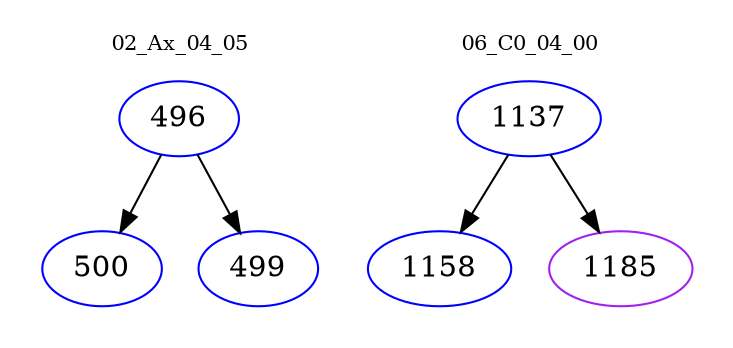 digraph{
subgraph cluster_0 {
color = white
label = "02_Ax_04_05";
fontsize=10;
T0_496 [label="496", color="blue"]
T0_496 -> T0_500 [color="black"]
T0_500 [label="500", color="blue"]
T0_496 -> T0_499 [color="black"]
T0_499 [label="499", color="blue"]
}
subgraph cluster_1 {
color = white
label = "06_C0_04_00";
fontsize=10;
T1_1137 [label="1137", color="blue"]
T1_1137 -> T1_1158 [color="black"]
T1_1158 [label="1158", color="blue"]
T1_1137 -> T1_1185 [color="black"]
T1_1185 [label="1185", color="purple"]
}
}
